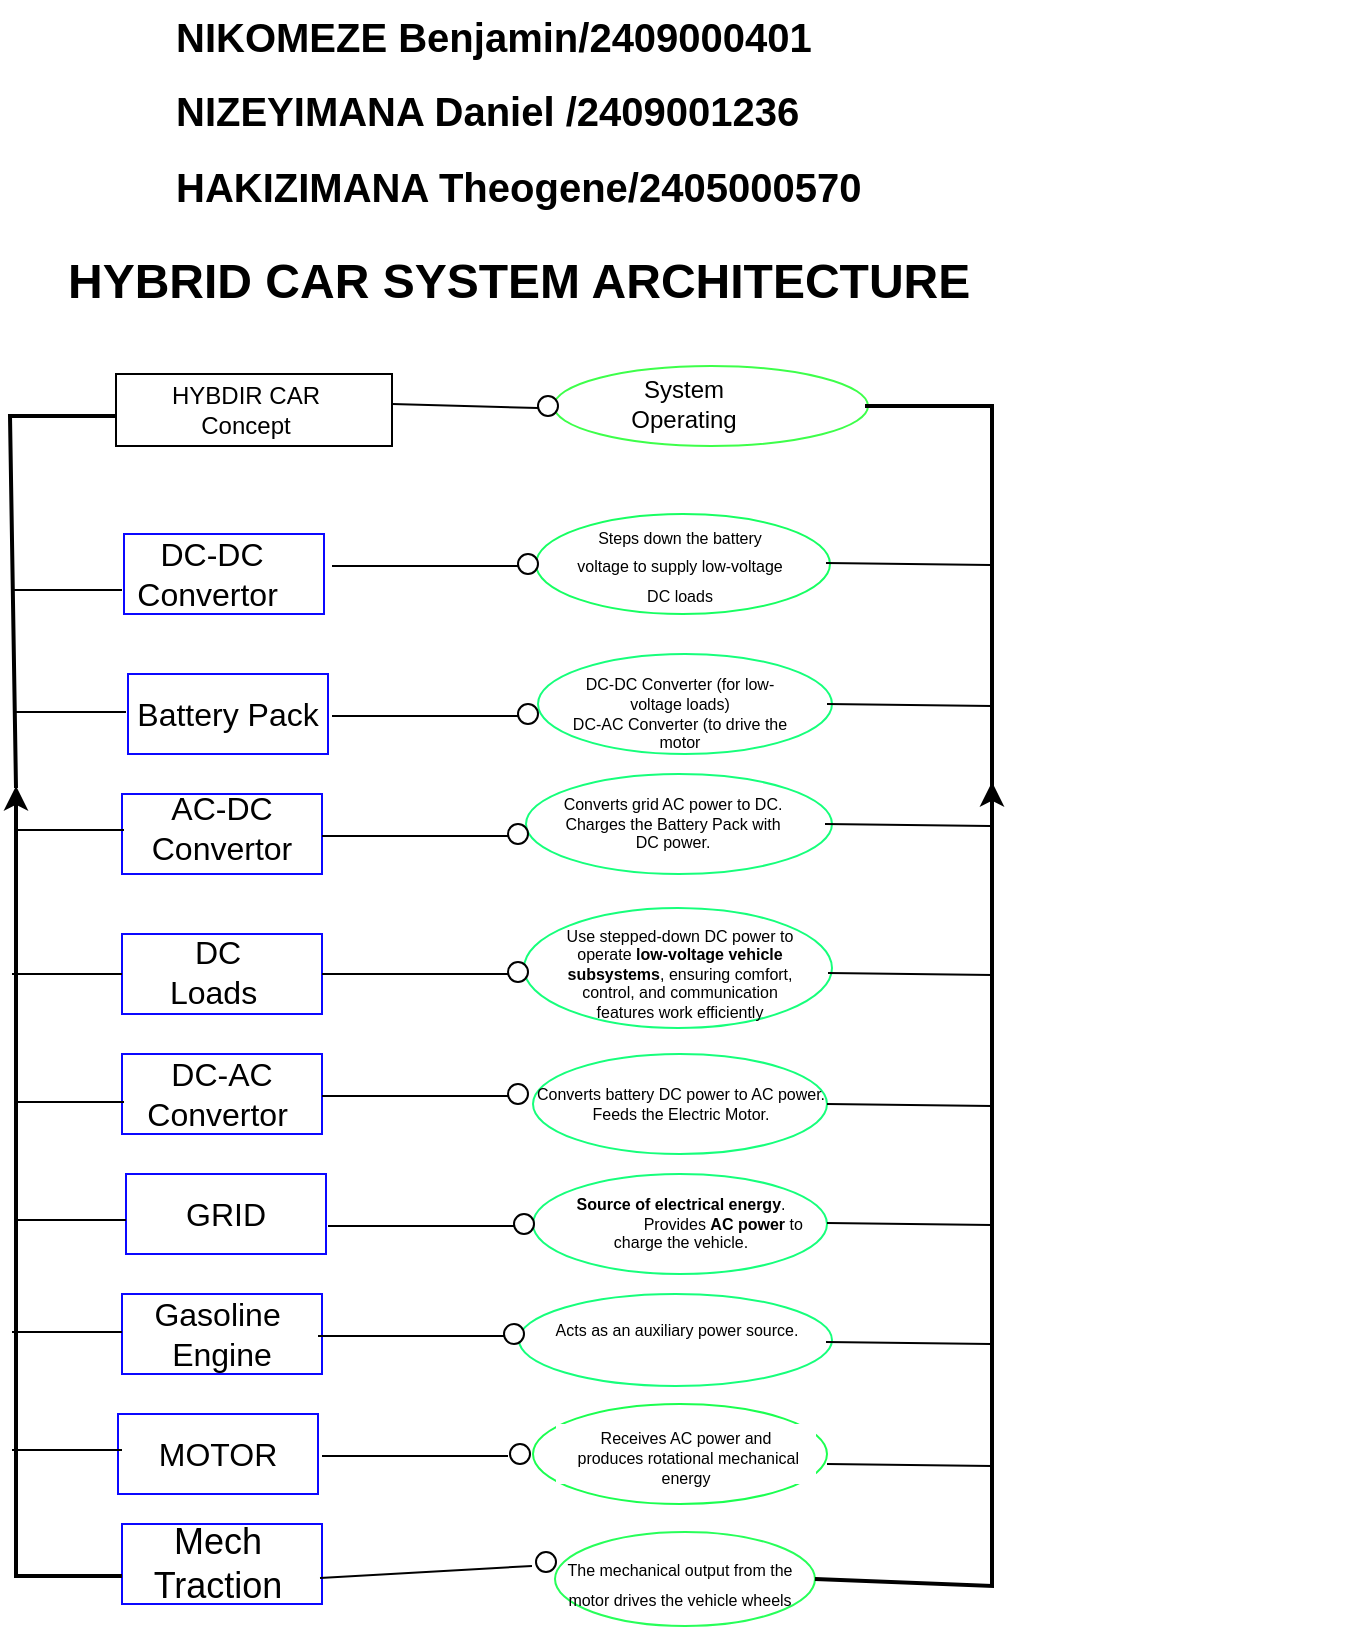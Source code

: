<mxfile version="27.0.9">
  <diagram name="Page-1" id="zFmJMafb9HTkHl1lC1mz">
    <mxGraphModel dx="908" dy="589" grid="1" gridSize="10" guides="1" tooltips="1" connect="1" arrows="1" fold="1" page="1" pageScale="1" pageWidth="827" pageHeight="1169" math="0" shadow="0">
      <root>
        <mxCell id="0" />
        <mxCell id="1" parent="0" />
        <mxCell id="wVYSVujueez5VibwqGBC-4" value="" style="rounded=0;whiteSpace=wrap;html=1;strokeColor=#0B08FF;" parent="1" vertex="1">
          <mxGeometry x="136" y="273" width="100" height="40" as="geometry" />
        </mxCell>
        <mxCell id="wVYSVujueez5VibwqGBC-6" value="" style="ellipse;whiteSpace=wrap;html=1;strokeColor=#17FF62;" parent="1" vertex="1">
          <mxGeometry x="342" y="263" width="147" height="50" as="geometry" />
        </mxCell>
        <mxCell id="wVYSVujueez5VibwqGBC-7" value="&lt;span style=&quot;font-size: 8px;&quot;&gt;Steps down the battery voltage to supply low-voltage DC loads&lt;/span&gt;" style="text;html=1;align=center;verticalAlign=middle;whiteSpace=wrap;rounded=0;" parent="1" vertex="1">
          <mxGeometry x="359" y="273" width="110" height="30" as="geometry" />
        </mxCell>
        <mxCell id="wVYSVujueez5VibwqGBC-8" value="" style="rounded=0;whiteSpace=wrap;html=1;strokeColor=#0B08FF;" parent="1" vertex="1">
          <mxGeometry x="138" y="343" width="100" height="40" as="geometry" />
        </mxCell>
        <mxCell id="wVYSVujueez5VibwqGBC-10" value="" style="ellipse;whiteSpace=wrap;html=1;strokeColor=#16FF7B;" parent="1" vertex="1">
          <mxGeometry x="343" y="333" width="147" height="50" as="geometry" />
        </mxCell>
        <mxCell id="wVYSVujueez5VibwqGBC-21" value="" style="rounded=0;whiteSpace=wrap;html=1;strokeColor=#0B08FF;" parent="1" vertex="1">
          <mxGeometry x="135" y="403" width="100" height="40" as="geometry" />
        </mxCell>
        <mxCell id="wVYSVujueez5VibwqGBC-23" value="" style="ellipse;whiteSpace=wrap;html=1;strokeColor=#16FF7B;" parent="1" vertex="1">
          <mxGeometry x="337" y="393" width="153" height="50" as="geometry" />
        </mxCell>
        <mxCell id="wVYSVujueez5VibwqGBC-24" value="&lt;div style=&quot;font-size: 8px;&quot;&gt;Converts grid AC power to DC.&lt;/div&gt;&lt;div style=&quot;font-size: 8px;&quot;&gt;Charges the Battery Pack with DC power.&lt;/div&gt;" style="text;html=1;align=center;verticalAlign=middle;whiteSpace=wrap;rounded=0;" parent="1" vertex="1">
          <mxGeometry x="354" y="403" width="113" height="30" as="geometry" />
        </mxCell>
        <mxCell id="wVYSVujueez5VibwqGBC-25" value="" style="rounded=0;whiteSpace=wrap;html=1;strokeColor=#0B08FF;" parent="1" vertex="1">
          <mxGeometry x="135" y="473" width="100" height="40" as="geometry" />
        </mxCell>
        <mxCell id="wVYSVujueez5VibwqGBC-27" value="" style="ellipse;whiteSpace=wrap;html=1;strokeColor=#16FF7B;" parent="1" vertex="1">
          <mxGeometry x="336" y="460" width="154" height="60" as="geometry" />
        </mxCell>
        <mxCell id="wVYSVujueez5VibwqGBC-28" value="&lt;div style=&quot;font-size: 8px;&quot;&gt;Use stepped-down DC power to operate&amp;nbsp;&lt;strong data-start=&quot;1455&quot; data-end=&quot;1489&quot;&gt;low-voltage vehicle subsystems&lt;/strong&gt;, ensuring comfort, control, and communication features work efficiently&lt;/div&gt;" style="text;html=1;align=center;verticalAlign=middle;whiteSpace=wrap;rounded=0;" parent="1" vertex="1">
          <mxGeometry x="354" y="478" width="120" height="30" as="geometry" />
        </mxCell>
        <mxCell id="wVYSVujueez5VibwqGBC-29" value="&lt;font style=&quot;font-size: 16px;&quot;&gt;DC-AC&lt;/font&gt;&lt;div&gt;&lt;font style=&quot;font-size: 16px;&quot;&gt;Convertor&amp;nbsp;&lt;/font&gt;&lt;/div&gt;" style="rounded=0;whiteSpace=wrap;html=1;strokeColor=#0B08FF;" parent="1" vertex="1">
          <mxGeometry x="135" y="533" width="100" height="40" as="geometry" />
        </mxCell>
        <mxCell id="wVYSVujueez5VibwqGBC-31" value="&lt;div style=&quot;font-size: 8px;&quot;&gt;Converts battery DC power to AC power.&lt;/div&gt;&lt;div style=&quot;font-size: 8px;&quot;&gt;Feeds the Electric Motor.&lt;/div&gt;" style="ellipse;whiteSpace=wrap;html=1;strokeColor=#16FF7B;" parent="1" vertex="1">
          <mxGeometry x="340.5" y="533" width="147" height="50" as="geometry" />
        </mxCell>
        <mxCell id="wVYSVujueez5VibwqGBC-32" value="&lt;span style=&quot;font-size: 16px;&quot;&gt;GRID&lt;/span&gt;" style="rounded=0;whiteSpace=wrap;html=1;strokeColor=#0B08FF;" parent="1" vertex="1">
          <mxGeometry x="137" y="593" width="100" height="40" as="geometry" />
        </mxCell>
        <mxCell id="wVYSVujueez5VibwqGBC-33" value="&lt;div style=&quot;font-size: 8px;&quot;&gt;&lt;strong data-start=&quot;218&quot; data-end=&quot;249&quot;&gt;Source of electrical energy&lt;/strong&gt;.&lt;div&gt;&amp;nbsp; &amp;nbsp; &amp;nbsp; &amp;nbsp; &amp;nbsp; &amp;nbsp; &amp;nbsp; &amp;nbsp; &amp;nbsp; &amp;nbsp;&lt;span style=&quot;color: light-dark(rgb(0, 0, 0), rgb(255, 255, 255)); background-color: transparent;&quot;&gt;Provides&amp;nbsp;&lt;/span&gt;&lt;strong style=&quot;color: light-dark(rgb(0, 0, 0), rgb(255, 255, 255)); background-color: transparent;&quot; data-start=&quot;262&quot; data-end=&quot;274&quot;&gt;AC power&lt;/strong&gt;&lt;span style=&quot;color: light-dark(rgb(0, 0, 0), rgb(255, 255, 255)); background-color: transparent;&quot;&gt;&amp;nbsp;to charge the vehicle.&lt;/span&gt;&lt;/div&gt;&lt;/div&gt;" style="ellipse;whiteSpace=wrap;html=1;strokeColor=#16FF7B;" parent="1" vertex="1">
          <mxGeometry x="340.5" y="593" width="147" height="50" as="geometry" />
        </mxCell>
        <mxCell id="wVYSVujueez5VibwqGBC-34" value="&lt;span style=&quot;font-size: 16px;&quot;&gt;Gasoline&amp;nbsp;&lt;/span&gt;&lt;div style=&quot;font-size: 16px;&quot;&gt;Engine&lt;/div&gt;" style="rounded=0;whiteSpace=wrap;html=1;strokeColor=#0B08FF;" parent="1" vertex="1">
          <mxGeometry x="135" y="653" width="100" height="40" as="geometry" />
        </mxCell>
        <mxCell id="wVYSVujueez5VibwqGBC-35" value="&lt;div style=&quot;font-size: 8px;&quot;&gt;&lt;div&gt;Acts as an auxiliary power source.&lt;/div&gt;&lt;div&gt;&lt;br&gt;&lt;/div&gt;&lt;/div&gt;" style="ellipse;whiteSpace=wrap;html=1;strokeColor=#16FF7B;" parent="1" vertex="1">
          <mxGeometry x="333.5" y="653" width="156.5" height="46" as="geometry" />
        </mxCell>
        <mxCell id="wVYSVujueez5VibwqGBC-36" value="&lt;span style=&quot;font-size: 16px;&quot;&gt;MOTOR&lt;/span&gt;" style="rounded=0;whiteSpace=wrap;html=1;strokeColor=#0B08FF;" parent="1" vertex="1">
          <mxGeometry x="133" y="713" width="100" height="40" as="geometry" />
        </mxCell>
        <mxCell id="wVYSVujueez5VibwqGBC-37" value="&lt;div style=&quot;font-size: 8px;&quot;&gt;&lt;div&gt;&lt;span style=&quot;color: rgba(0, 0, 0, 0); font-family: monospace; font-size: 0px; text-align: start; text-wrap-mode: nowrap;&quot;&gt;%3CmxGraphModel%3E%3Croot%3E%3CmxCell%20id%3D%220%22%2F%3E%3CmxCell%20id%3D%221%22%20parent%3D%220%22%2F%3E%3CmxCell%20id%3D%222%22%20value%3D%22%26lt%3Bdiv%20style%3D%26quot%3Bfont-size%3A%208px%3B%26quot%3B%26gt%3B%26lt%3Bdiv%26gt%3BActs%20as%20an%20auxiliary%20power%20source.%26lt%3B%2Fdiv%26gt%3B%26lt%3Bdiv%26gt%3B%26lt%3Bbr%26gt%3B%26lt%3B%2Fdiv%26gt%3B%26lt%3B%2Fdiv%26gt%3B%22%20style%3D%22ellipse%3BwhiteSpace%3Dwrap%3Bhtml%3D1%3B%22%20vertex%3D%221%22%20parent%3D%221%22%3E%3CmxGeometry%20x%3D%22230.5%22%20y%3D%22450%22%20width%3D%22147%22%20height%3D%2250%22%20as%3D%22geometry%22%2F%3E%3C%2FmxCell%3E%3C%2Froot%3E%3C%2FmxGraphModel%3E&lt;/span&gt;&lt;span style=&quot;color: rgba(0, 0, 0, 0); font-family: monospace; font-size: 0px; text-align: start; text-wrap-mode: nowrap; background-color: transparent;&quot;&gt;%3CmxGraphModel%3E%3Croot%3E%3CmxCell%20id%3D%220%22%2F%3E%3CmxCell%20id%3D%221%22%20parent%3D%220%22%2F%3E%3CmxCell%20id%3D%222%22%20value%3D%22%26lt%3Bdiv%20style%3D%26quot%3Bfont-size%3A%208px%3B%26quot%3B%26gt%3B%26lt%3Bdiv%26gt%3BActs%20as%20an%20auxiliary%20power%20source.%26lt%3B%2Fdiv%26gt%3B%26lt%3Bdiv%26gt%3B%26lt%3Bbr%26gt%3B%26lt%3B%2Fdiv%26gt%3B%26lt%3B%2Fdiv%26gt%3B%22%20style%3D%22ellipse%3BwhiteSpace%3Dwrap%3Bhtml%3D1%3B%22%20vertex%3D%221%22%20parent%3D%221%22%3E%3CmxGeometry%20x%3D%22230.5%22%20y%3D%22450%22%20width%3D%22147%22%20height%3D%2250%22%20as%3D%22geometry%22%2F%3E%3C%2FmxCell%3E%3C%2Froot%3E%3C%2FmxGraphModel%3E&lt;/span&gt;&lt;/div&gt;&lt;/div&gt;" style="ellipse;whiteSpace=wrap;html=1;strokeColor=#1BFF50;" parent="1" vertex="1">
          <mxGeometry x="340.5" y="708" width="147" height="50" as="geometry" />
        </mxCell>
        <mxCell id="wVYSVujueez5VibwqGBC-38" value="&lt;span style=&quot;font-size: 8px;&quot;&gt;Receives AC power and&lt;/span&gt;&lt;div style=&quot;font-size: 8px;&quot;&gt;&amp;nbsp;produces rotational mechanical energy&lt;/div&gt;" style="text;html=1;align=center;verticalAlign=middle;whiteSpace=wrap;rounded=0;fillColor=default;" parent="1" vertex="1">
          <mxGeometry x="352" y="718" width="130" height="30" as="geometry" />
        </mxCell>
        <mxCell id="wVYSVujueez5VibwqGBC-39" value="&lt;span style=&quot;color: rgba(0, 0, 0, 0); font-family: monospace; font-size: 0px; text-align: start; text-wrap-mode: nowrap;&quot;&gt;%3CmxGraphModel%3E%3Croot%3E%3CmxCell%20id%3D%220%22%2F%3E%3CmxCell%20id%3D%221%22%20parent%3D%220%22%2F%3E%3CmxCell%20id%3D%222%22%20value%3D%22%26lt%3Bspan%20style%3D%26quot%3Bfont-size%3A%2016px%3B%26quot%3B%26gt%3BMOTOR%26lt%3B%2Fspan%26gt%3B%22%20style%3D%22rounded%3D0%3BwhiteSpace%3Dwrap%3Bhtml%3D1%3B%22%20vertex%3D%221%22%20parent%3D%221%22%3E%3CmxGeometry%20x%3D%2230%22%20y%3D%22510%22%20width%3D%22100%22%20height%3D%2240%22%20as%3D%22geometry%22%2F%3E%3C%2FmxCell%3E%3C%2Froot%3E%3C%2FmxGraphModel%3E&lt;/span&gt;" style="rounded=0;whiteSpace=wrap;html=1;strokeColor=#0B08FF;" parent="1" vertex="1">
          <mxGeometry x="135" y="768" width="100" height="40" as="geometry" />
        </mxCell>
        <mxCell id="wVYSVujueez5VibwqGBC-43" value="" style="ellipse;whiteSpace=wrap;html=1;strokeColor=#27FF59;" parent="1" vertex="1">
          <mxGeometry x="351.5" y="772" width="130" height="47" as="geometry" />
        </mxCell>
        <mxCell id="wVYSVujueez5VibwqGBC-44" value="&lt;span style=&quot;font-size: 18px;&quot;&gt;Mech&lt;/span&gt;&lt;div style=&quot;font-size: 18px;&quot;&gt;Traction&lt;/div&gt;" style="text;html=1;align=center;verticalAlign=middle;whiteSpace=wrap;rounded=0;" parent="1" vertex="1">
          <mxGeometry x="153" y="773" width="60" height="30" as="geometry" />
        </mxCell>
        <mxCell id="wVYSVujueez5VibwqGBC-45" value="&lt;font style=&quot;font-size: 16px;&quot;&gt;DC Loads&lt;/font&gt;&lt;span style=&quot;color: light-dark(rgb(0, 0, 0), rgb(255, 255, 255)); background-color: transparent; font-size: 16px;&quot;&gt;&amp;nbsp;&lt;/span&gt;" style="text;html=1;align=center;verticalAlign=middle;whiteSpace=wrap;rounded=0;" parent="1" vertex="1">
          <mxGeometry x="153" y="477" width="60" height="30" as="geometry" />
        </mxCell>
        <mxCell id="wVYSVujueez5VibwqGBC-46" value="&lt;font style=&quot;font-size: 16px;&quot;&gt;AC-DC&lt;/font&gt;&lt;div&gt;&lt;font style=&quot;font-size: 16px;&quot;&gt;Convertor&lt;/font&gt;&lt;/div&gt;" style="text;html=1;align=center;verticalAlign=middle;whiteSpace=wrap;rounded=0;" parent="1" vertex="1">
          <mxGeometry x="155" y="405" width="60" height="30" as="geometry" />
        </mxCell>
        <mxCell id="wVYSVujueez5VibwqGBC-47" value="&lt;span style=&quot;font-size: 16px;&quot;&gt;Battery&amp;nbsp;&lt;/span&gt;&lt;span style=&quot;color: light-dark(rgb(0, 0, 0), rgb(255, 255, 255)); background-color: transparent; font-size: 16px;&quot;&gt;Pack&lt;/span&gt;" style="text;html=1;align=center;verticalAlign=middle;whiteSpace=wrap;rounded=0;" parent="1" vertex="1">
          <mxGeometry x="158" y="348" width="60" height="30" as="geometry" />
        </mxCell>
        <mxCell id="wVYSVujueez5VibwqGBC-48" value="&lt;font style=&quot;font-size: 16px;&quot;&gt;DC-DC&lt;/font&gt;&lt;div&gt;&lt;font style=&quot;font-size: 16px;&quot;&gt;Convertor&amp;nbsp;&lt;/font&gt;&lt;/div&gt;" style="text;html=1;align=center;verticalAlign=middle;whiteSpace=wrap;rounded=0;" parent="1" vertex="1">
          <mxGeometry x="150" y="278" width="60" height="30" as="geometry" />
        </mxCell>
        <mxCell id="wVYSVujueez5VibwqGBC-53" value="" style="endArrow=classic;html=1;rounded=0;strokeWidth=2;" parent="1" edge="1">
          <mxGeometry width="50" height="50" relative="1" as="geometry">
            <mxPoint x="135" y="794" as="sourcePoint" />
            <mxPoint x="82" y="399" as="targetPoint" />
            <Array as="points">
              <mxPoint x="82" y="794" />
            </Array>
          </mxGeometry>
        </mxCell>
        <mxCell id="wVYSVujueez5VibwqGBC-11" value="&lt;div style=&quot;font-size: 8px;&quot;&gt;DC-DC Converter (for low-voltage loads)&lt;/div&gt;&lt;div style=&quot;font-size: 8px;&quot;&gt;DC-AC Converter (to drive the motor&lt;/div&gt;" style="text;html=1;align=center;verticalAlign=middle;whiteSpace=wrap;rounded=0;" parent="1" vertex="1">
          <mxGeometry x="354" y="348" width="120" height="30" as="geometry" />
        </mxCell>
        <mxCell id="wVYSVujueez5VibwqGBC-54" value="" style="rounded=0;whiteSpace=wrap;html=1;" parent="1" vertex="1">
          <mxGeometry x="132" y="193" width="138" height="36" as="geometry" />
        </mxCell>
        <mxCell id="wVYSVujueez5VibwqGBC-55" value="HYBDIR CAR Concept" style="text;html=1;align=center;verticalAlign=middle;whiteSpace=wrap;rounded=0;" parent="1" vertex="1">
          <mxGeometry x="154.5" y="196" width="83.5" height="30" as="geometry" />
        </mxCell>
        <mxCell id="wVYSVujueez5VibwqGBC-58" value="" style="endArrow=none;html=1;rounded=0;" parent="1" edge="1">
          <mxGeometry width="50" height="50" relative="1" as="geometry">
            <mxPoint x="80" y="493" as="sourcePoint" />
            <mxPoint x="135" y="493" as="targetPoint" />
          </mxGeometry>
        </mxCell>
        <mxCell id="wVYSVujueez5VibwqGBC-59" value="" style="endArrow=none;html=1;rounded=0;" parent="1" edge="1">
          <mxGeometry width="50" height="50" relative="1" as="geometry">
            <mxPoint x="81" y="557" as="sourcePoint" />
            <mxPoint x="136" y="557" as="targetPoint" />
          </mxGeometry>
        </mxCell>
        <mxCell id="wVYSVujueez5VibwqGBC-60" value="" style="endArrow=none;html=1;rounded=0;" parent="1" edge="1">
          <mxGeometry width="50" height="50" relative="1" as="geometry">
            <mxPoint x="82" y="616" as="sourcePoint" />
            <mxPoint x="137" y="616" as="targetPoint" />
          </mxGeometry>
        </mxCell>
        <mxCell id="wVYSVujueez5VibwqGBC-61" value="" style="endArrow=none;html=1;rounded=0;" parent="1" edge="1">
          <mxGeometry width="50" height="50" relative="1" as="geometry">
            <mxPoint x="80" y="672" as="sourcePoint" />
            <mxPoint x="135" y="672" as="targetPoint" />
          </mxGeometry>
        </mxCell>
        <mxCell id="wVYSVujueez5VibwqGBC-62" value="" style="endArrow=none;html=1;rounded=0;" parent="1" edge="1">
          <mxGeometry width="50" height="50" relative="1" as="geometry">
            <mxPoint x="80" y="731" as="sourcePoint" />
            <mxPoint x="135" y="731" as="targetPoint" />
          </mxGeometry>
        </mxCell>
        <mxCell id="wVYSVujueez5VibwqGBC-64" value="" style="endArrow=none;html=1;rounded=0;" parent="1" edge="1">
          <mxGeometry width="50" height="50" relative="1" as="geometry">
            <mxPoint x="81" y="421" as="sourcePoint" />
            <mxPoint x="136" y="421" as="targetPoint" />
          </mxGeometry>
        </mxCell>
        <mxCell id="wVYSVujueez5VibwqGBC-65" value="" style="endArrow=none;html=1;rounded=0;" parent="1" edge="1">
          <mxGeometry width="50" height="50" relative="1" as="geometry">
            <mxPoint x="82" y="362" as="sourcePoint" />
            <mxPoint x="137" y="362" as="targetPoint" />
          </mxGeometry>
        </mxCell>
        <mxCell id="wVYSVujueez5VibwqGBC-66" value="" style="endArrow=none;html=1;rounded=0;strokeWidth=2;" parent="1" edge="1">
          <mxGeometry width="50" height="50" relative="1" as="geometry">
            <mxPoint x="82" y="400" as="sourcePoint" />
            <mxPoint x="132" y="214" as="targetPoint" />
            <Array as="points">
              <mxPoint x="79" y="214" />
            </Array>
          </mxGeometry>
        </mxCell>
        <mxCell id="wVYSVujueez5VibwqGBC-69" value="" style="endArrow=none;html=1;rounded=0;" parent="1" edge="1">
          <mxGeometry width="50" height="50" relative="1" as="geometry">
            <mxPoint x="80" y="301" as="sourcePoint" />
            <mxPoint x="135" y="301" as="targetPoint" />
          </mxGeometry>
        </mxCell>
        <mxCell id="wVYSVujueez5VibwqGBC-72" value="" style="endArrow=classic;html=1;rounded=0;exitX=1;exitY=0.5;exitDx=0;exitDy=0;strokeWidth=2;" parent="1" source="wVYSVujueez5VibwqGBC-43" edge="1">
          <mxGeometry width="50" height="50" relative="1" as="geometry">
            <mxPoint x="493.393" y="779.67" as="sourcePoint" />
            <mxPoint x="570" y="397" as="targetPoint" />
            <Array as="points">
              <mxPoint x="570" y="799" />
            </Array>
          </mxGeometry>
        </mxCell>
        <mxCell id="wVYSVujueez5VibwqGBC-74" value="" style="ellipse;whiteSpace=wrap;html=1;labelBorderColor=#3DFF4A;strokeColor=#3DFF4A;" parent="1" vertex="1">
          <mxGeometry x="351" y="189" width="157" height="40" as="geometry" />
        </mxCell>
        <mxCell id="wVYSVujueez5VibwqGBC-76" value="" style="endArrow=none;html=1;rounded=0;strokeWidth=2;" parent="1" edge="1">
          <mxGeometry width="50" height="50" relative="1" as="geometry">
            <mxPoint x="506.5" y="209" as="sourcePoint" />
            <mxPoint x="570" y="399" as="targetPoint" />
            <Array as="points">
              <mxPoint x="570" y="209" />
            </Array>
          </mxGeometry>
        </mxCell>
        <mxCell id="wVYSVujueez5VibwqGBC-82" value="" style="ellipse;whiteSpace=wrap;html=1;aspect=fixed;" parent="1" vertex="1">
          <mxGeometry x="343" y="204" width="10" height="10" as="geometry" />
        </mxCell>
        <mxCell id="wVYSVujueez5VibwqGBC-83" value="" style="endArrow=none;html=1;rounded=0;exitX=1;exitY=0.5;exitDx=0;exitDy=0;" parent="1" edge="1">
          <mxGeometry width="50" height="50" relative="1" as="geometry">
            <mxPoint x="270" y="208" as="sourcePoint" />
            <mxPoint x="343" y="210" as="targetPoint" />
          </mxGeometry>
        </mxCell>
        <mxCell id="wVYSVujueez5VibwqGBC-84" value="" style="ellipse;whiteSpace=wrap;html=1;aspect=fixed;" parent="1" vertex="1">
          <mxGeometry x="333" y="283" width="10" height="10" as="geometry" />
        </mxCell>
        <mxCell id="wVYSVujueez5VibwqGBC-85" value="" style="endArrow=none;html=1;rounded=0;" parent="1" edge="1">
          <mxGeometry width="50" height="50" relative="1" as="geometry">
            <mxPoint x="240" y="289" as="sourcePoint" />
            <mxPoint x="333" y="289" as="targetPoint" />
          </mxGeometry>
        </mxCell>
        <mxCell id="wVYSVujueez5VibwqGBC-86" value="" style="ellipse;whiteSpace=wrap;html=1;aspect=fixed;" parent="1" vertex="1">
          <mxGeometry x="333" y="358" width="10" height="10" as="geometry" />
        </mxCell>
        <mxCell id="wVYSVujueez5VibwqGBC-87" value="" style="endArrow=none;html=1;rounded=0;" parent="1" edge="1">
          <mxGeometry width="50" height="50" relative="1" as="geometry">
            <mxPoint x="240" y="364" as="sourcePoint" />
            <mxPoint x="333" y="364" as="targetPoint" />
          </mxGeometry>
        </mxCell>
        <mxCell id="wVYSVujueez5VibwqGBC-88" value="" style="ellipse;whiteSpace=wrap;html=1;aspect=fixed;" parent="1" vertex="1">
          <mxGeometry x="328" y="418" width="10" height="10" as="geometry" />
        </mxCell>
        <mxCell id="wVYSVujueez5VibwqGBC-89" value="" style="endArrow=none;html=1;rounded=0;" parent="1" edge="1">
          <mxGeometry width="50" height="50" relative="1" as="geometry">
            <mxPoint x="235" y="424" as="sourcePoint" />
            <mxPoint x="328" y="424" as="targetPoint" />
          </mxGeometry>
        </mxCell>
        <mxCell id="wVYSVujueez5VibwqGBC-90" value="" style="ellipse;whiteSpace=wrap;html=1;aspect=fixed;" parent="1" vertex="1">
          <mxGeometry x="328" y="487" width="10" height="10" as="geometry" />
        </mxCell>
        <mxCell id="wVYSVujueez5VibwqGBC-91" value="" style="endArrow=none;html=1;rounded=0;" parent="1" edge="1">
          <mxGeometry width="50" height="50" relative="1" as="geometry">
            <mxPoint x="235" y="493" as="sourcePoint" />
            <mxPoint x="328" y="493" as="targetPoint" />
          </mxGeometry>
        </mxCell>
        <mxCell id="wVYSVujueez5VibwqGBC-92" value="" style="ellipse;whiteSpace=wrap;html=1;aspect=fixed;" parent="1" vertex="1">
          <mxGeometry x="328" y="548" width="10" height="10" as="geometry" />
        </mxCell>
        <mxCell id="wVYSVujueez5VibwqGBC-93" value="" style="endArrow=none;html=1;rounded=0;" parent="1" edge="1">
          <mxGeometry width="50" height="50" relative="1" as="geometry">
            <mxPoint x="235" y="554" as="sourcePoint" />
            <mxPoint x="328" y="554" as="targetPoint" />
          </mxGeometry>
        </mxCell>
        <mxCell id="wVYSVujueez5VibwqGBC-94" value="" style="ellipse;whiteSpace=wrap;html=1;aspect=fixed;" parent="1" vertex="1">
          <mxGeometry x="331" y="613" width="10" height="10" as="geometry" />
        </mxCell>
        <mxCell id="wVYSVujueez5VibwqGBC-95" value="" style="endArrow=none;html=1;rounded=0;" parent="1" edge="1">
          <mxGeometry width="50" height="50" relative="1" as="geometry">
            <mxPoint x="238" y="619" as="sourcePoint" />
            <mxPoint x="331" y="619" as="targetPoint" />
          </mxGeometry>
        </mxCell>
        <mxCell id="wVYSVujueez5VibwqGBC-96" value="" style="ellipse;whiteSpace=wrap;html=1;aspect=fixed;" parent="1" vertex="1">
          <mxGeometry x="326" y="668" width="10" height="10" as="geometry" />
        </mxCell>
        <mxCell id="wVYSVujueez5VibwqGBC-97" value="" style="endArrow=none;html=1;rounded=0;" parent="1" edge="1">
          <mxGeometry width="50" height="50" relative="1" as="geometry">
            <mxPoint x="233" y="674" as="sourcePoint" />
            <mxPoint x="326" y="674" as="targetPoint" />
          </mxGeometry>
        </mxCell>
        <mxCell id="wVYSVujueez5VibwqGBC-98" value="" style="ellipse;whiteSpace=wrap;html=1;aspect=fixed;" parent="1" vertex="1">
          <mxGeometry x="329" y="728" width="10" height="10" as="geometry" />
        </mxCell>
        <mxCell id="wVYSVujueez5VibwqGBC-99" value="" style="endArrow=none;html=1;rounded=0;" parent="1" edge="1">
          <mxGeometry width="50" height="50" relative="1" as="geometry">
            <mxPoint x="235" y="734" as="sourcePoint" />
            <mxPoint x="328" y="734" as="targetPoint" />
          </mxGeometry>
        </mxCell>
        <mxCell id="wVYSVujueez5VibwqGBC-102" value="" style="ellipse;whiteSpace=wrap;html=1;aspect=fixed;" parent="1" vertex="1">
          <mxGeometry x="342" y="782" width="10" height="10" as="geometry" />
        </mxCell>
        <mxCell id="wVYSVujueez5VibwqGBC-103" value="" style="endArrow=none;html=1;rounded=0;" parent="1" edge="1">
          <mxGeometry width="50" height="50" relative="1" as="geometry">
            <mxPoint x="234" y="795" as="sourcePoint" />
            <mxPoint x="340" y="789" as="targetPoint" />
          </mxGeometry>
        </mxCell>
        <mxCell id="wVYSVujueez5VibwqGBC-107" value="" style="endArrow=none;html=1;rounded=0;" parent="1" edge="1">
          <mxGeometry width="50" height="50" relative="1" as="geometry">
            <mxPoint x="487.5" y="558" as="sourcePoint" />
            <mxPoint x="570" y="559" as="targetPoint" />
          </mxGeometry>
        </mxCell>
        <mxCell id="wVYSVujueez5VibwqGBC-108" value="" style="endArrow=none;html=1;rounded=0;" parent="1" edge="1">
          <mxGeometry width="50" height="50" relative="1" as="geometry">
            <mxPoint x="488" y="492.5" as="sourcePoint" />
            <mxPoint x="570.5" y="493.5" as="targetPoint" />
          </mxGeometry>
        </mxCell>
        <mxCell id="wVYSVujueez5VibwqGBC-109" value="" style="endArrow=none;html=1;rounded=0;" parent="1" edge="1">
          <mxGeometry width="50" height="50" relative="1" as="geometry">
            <mxPoint x="486.5" y="418" as="sourcePoint" />
            <mxPoint x="569" y="419" as="targetPoint" />
          </mxGeometry>
        </mxCell>
        <mxCell id="wVYSVujueez5VibwqGBC-110" value="" style="endArrow=none;html=1;rounded=0;" parent="1" edge="1">
          <mxGeometry width="50" height="50" relative="1" as="geometry">
            <mxPoint x="487.5" y="358" as="sourcePoint" />
            <mxPoint x="570" y="359" as="targetPoint" />
          </mxGeometry>
        </mxCell>
        <mxCell id="wVYSVujueez5VibwqGBC-111" value="" style="endArrow=none;html=1;rounded=0;" parent="1" edge="1">
          <mxGeometry width="50" height="50" relative="1" as="geometry">
            <mxPoint x="487" y="287.5" as="sourcePoint" />
            <mxPoint x="569.5" y="288.5" as="targetPoint" />
          </mxGeometry>
        </mxCell>
        <mxCell id="wVYSVujueez5VibwqGBC-112" value="" style="endArrow=none;html=1;rounded=0;" parent="1" edge="1">
          <mxGeometry width="50" height="50" relative="1" as="geometry">
            <mxPoint x="487.5" y="617.5" as="sourcePoint" />
            <mxPoint x="570" y="618.5" as="targetPoint" />
          </mxGeometry>
        </mxCell>
        <mxCell id="wVYSVujueez5VibwqGBC-113" value="" style="endArrow=none;html=1;rounded=0;" parent="1" edge="1">
          <mxGeometry width="50" height="50" relative="1" as="geometry">
            <mxPoint x="487" y="677" as="sourcePoint" />
            <mxPoint x="569.5" y="678" as="targetPoint" />
          </mxGeometry>
        </mxCell>
        <mxCell id="wVYSVujueez5VibwqGBC-114" value="" style="endArrow=none;html=1;rounded=0;" parent="1" edge="1">
          <mxGeometry width="50" height="50" relative="1" as="geometry">
            <mxPoint x="487.5" y="738" as="sourcePoint" />
            <mxPoint x="570" y="739" as="targetPoint" />
          </mxGeometry>
        </mxCell>
        <mxCell id="wVYSVujueez5VibwqGBC-117" value="&lt;span style=&quot;font-size: 8px;&quot;&gt;The mechanical output from the motor drives the vehicle wheels&lt;/span&gt;" style="text;html=1;align=center;verticalAlign=middle;whiteSpace=wrap;rounded=0;" parent="1" vertex="1">
          <mxGeometry x="356" y="782" width="116" height="30" as="geometry" />
        </mxCell>
        <mxCell id="wVYSVujueez5VibwqGBC-118" value="&lt;h1 style=&quot;margin-top: 0px;&quot;&gt;HYBRID CAR SYSTEM ARCHITECTURE&amp;nbsp;&lt;/h1&gt;" style="text;html=1;whiteSpace=wrap;overflow=hidden;rounded=0;" parent="1" vertex="1">
          <mxGeometry x="106" y="126" width="484" height="70" as="geometry" />
        </mxCell>
        <mxCell id="2a-oq4m7E9XStb252LqV-1" value="System Operating" style="text;html=1;align=center;verticalAlign=middle;whiteSpace=wrap;rounded=0;" vertex="1" parent="1">
          <mxGeometry x="385.5" y="193" width="60" height="30" as="geometry" />
        </mxCell>
        <mxCell id="2a-oq4m7E9XStb252LqV-2" value="&lt;h1 style=&quot;margin-top: 0px;&quot;&gt;NIKOMEZE Benjamin/2409000401&lt;/h1&gt;&lt;div&gt;&lt;h1 style=&quot;margin-top: 0px;&quot;&gt;NIZEYIMANA Daniel /2409001236&lt;/h1&gt;&lt;div&gt;&lt;h1 style=&quot;margin-top: 0px;&quot;&gt;HAKIZIMANA Theogene/2405000570&lt;/h1&gt;&lt;div&gt;&lt;br&gt;&lt;/div&gt;&lt;/div&gt;&lt;div&gt;&lt;br&gt;&lt;/div&gt;&lt;/div&gt;" style="text;html=1;whiteSpace=wrap;overflow=hidden;rounded=0;fontSize=10;" vertex="1" parent="1">
          <mxGeometry x="160" y="6" width="599" height="120" as="geometry" />
        </mxCell>
      </root>
    </mxGraphModel>
  </diagram>
</mxfile>
